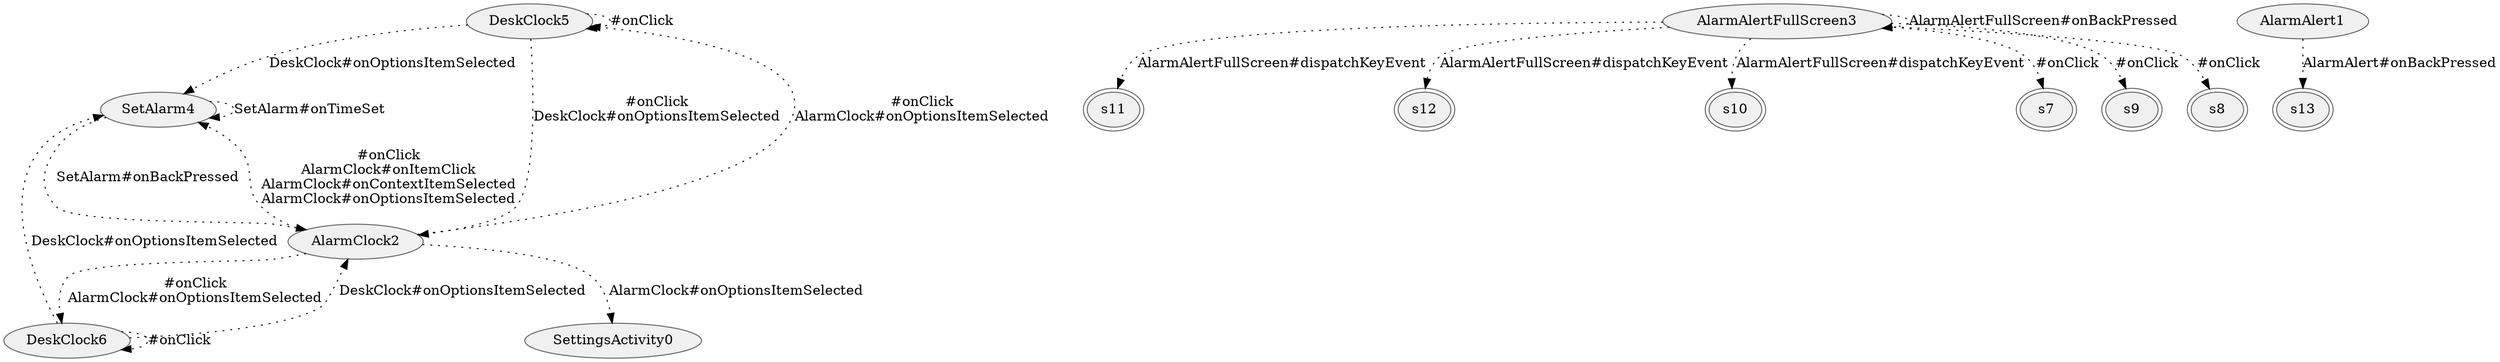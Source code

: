 digraph {
fontname="Helvetica";
node[style="filled,solid", colorscheme=greys3, fillcolor=1, color=3];
DeskClock5;
s11[peripheries=2];
s12[peripheries=2];
s10[peripheries=2];
AlarmAlertFullScreen3;
s7[peripheries=2];
AlarmAlert1;
s9[peripheries=2];
SetAlarm4;
s13[peripheries=2];
s8[peripheries=2];
AlarmClock2;
SettingsActivity0;
DeskClock6;
DeskClock5 -> DeskClock5[label="#onClick",style=dotted];
DeskClock5 -> SetAlarm4[label="DeskClock#onOptionsItemSelected",style=dotted];
DeskClock5 -> AlarmClock2[label="#onClick
DeskClock#onOptionsItemSelected",style=dotted];
AlarmAlertFullScreen3 -> s12[label="AlarmAlertFullScreen#dispatchKeyEvent",style=dotted];
AlarmAlertFullScreen3 -> s10[label="AlarmAlertFullScreen#dispatchKeyEvent",style=dotted];
AlarmAlertFullScreen3 -> AlarmAlertFullScreen3[label="AlarmAlertFullScreen#onBackPressed",style=dotted];
AlarmAlertFullScreen3 -> s7[label="#onClick",style=dotted];
AlarmAlertFullScreen3 -> s9[label="#onClick",style=dotted];
AlarmAlertFullScreen3 -> s8[label="#onClick",style=dotted];
AlarmAlertFullScreen3 -> s11[label="AlarmAlertFullScreen#dispatchKeyEvent",style=dotted];
AlarmAlert1 -> s13[label="AlarmAlert#onBackPressed",style=dotted];
SetAlarm4 -> SetAlarm4[label="SetAlarm#onTimeSet",style=dotted];
SetAlarm4 -> AlarmClock2[label="SetAlarm#onBackPressed",style=dotted];
AlarmClock2 -> DeskClock5[label="#onClick
AlarmClock#onOptionsItemSelected",style=dotted];
AlarmClock2 -> SetAlarm4[label="#onClick
AlarmClock#onItemClick
AlarmClock#onContextItemSelected
AlarmClock#onOptionsItemSelected",style=dotted];
AlarmClock2 -> SettingsActivity0[label="AlarmClock#onOptionsItemSelected",style=dotted];
AlarmClock2 -> DeskClock6[label="#onClick
AlarmClock#onOptionsItemSelected",style=dotted];
DeskClock6 -> SetAlarm4[label="DeskClock#onOptionsItemSelected",style=dotted];
DeskClock6 -> AlarmClock2[label="DeskClock#onOptionsItemSelected",style=dotted];
DeskClock6 -> DeskClock6[label="#onClick",style=dotted];
}